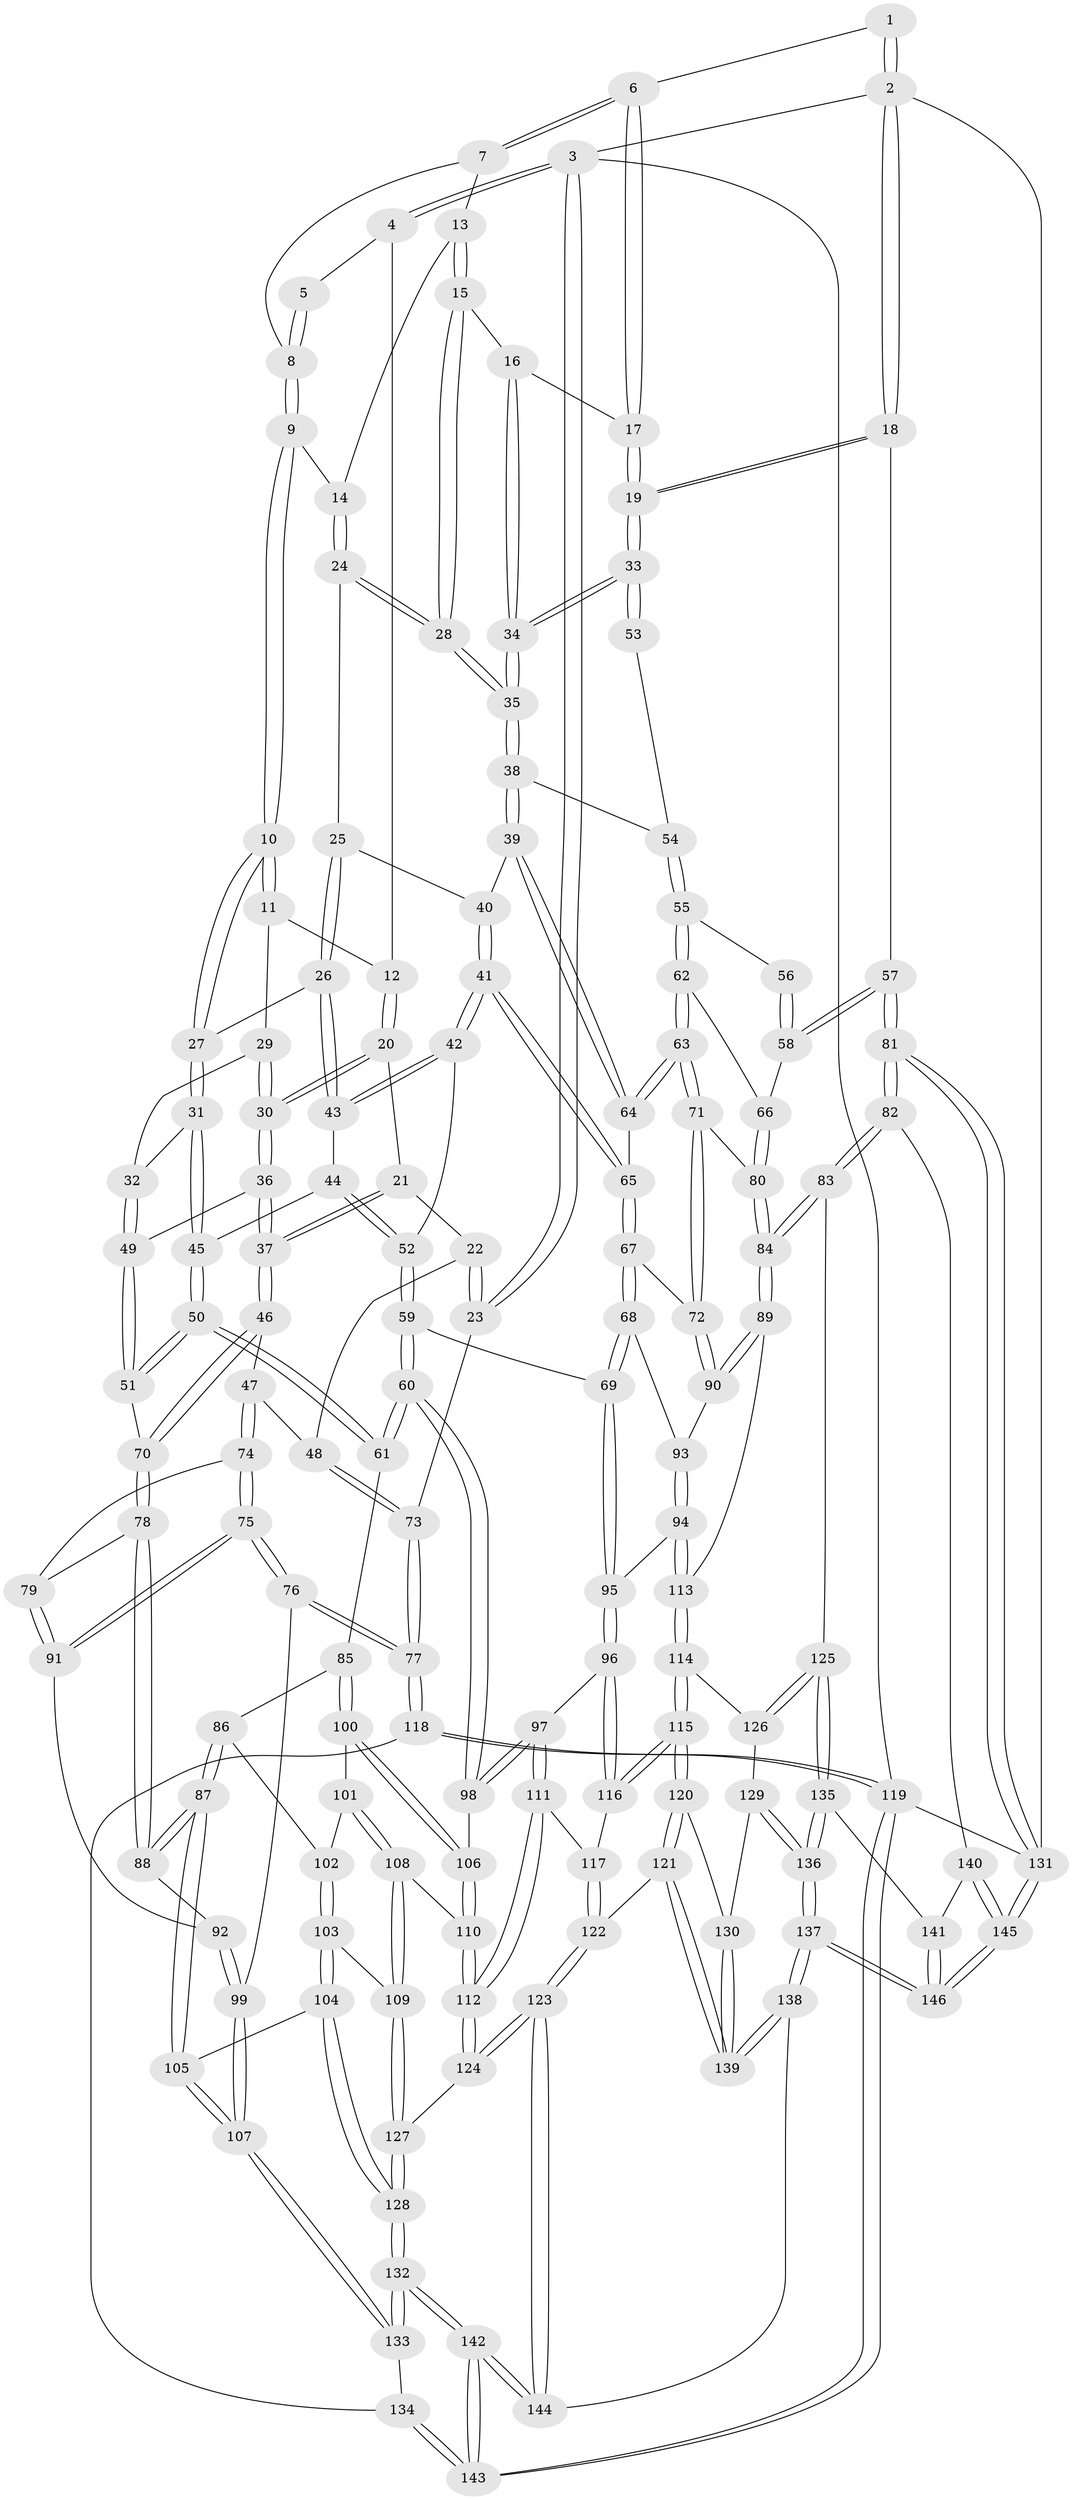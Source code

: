 // Generated by graph-tools (version 1.1) at 2025/38/03/09/25 02:38:40]
// undirected, 146 vertices, 362 edges
graph export_dot {
graph [start="1"]
  node [color=gray90,style=filled];
  1 [pos="+0.97033230975641+0"];
  2 [pos="+1+0"];
  3 [pos="+0+0"];
  4 [pos="+0.3024260618736328+0"];
  5 [pos="+0.606927274909968+0"];
  6 [pos="+0.8445188587696036+0.08677181034518514"];
  7 [pos="+0.7479858022364767+0.0561639806564851"];
  8 [pos="+0.6295656179004885+0"];
  9 [pos="+0.6180157601014625+0.041120418317502024"];
  10 [pos="+0.5013427608680141+0.18398585312046978"];
  11 [pos="+0.3822207850602082+0.15371001912024776"];
  12 [pos="+0.302853903524541+0"];
  13 [pos="+0.7543652189618769+0.14243769742979942"];
  14 [pos="+0.6341691305052238+0.07183759023148195"];
  15 [pos="+0.7898420490836534+0.23842193664910014"];
  16 [pos="+0.8205500320939352+0.20875817450020057"];
  17 [pos="+0.8477467224928761+0.09303691312386728"];
  18 [pos="+1+0.13760001976314112"];
  19 [pos="+1+0.14619823076957156"];
  20 [pos="+0.11986058551343776+0.21431547642229906"];
  21 [pos="+0.08956825808414598+0.21621761242919807"];
  22 [pos="+0+0.20045669186750684"];
  23 [pos="+0+0.08821244643918395"];
  24 [pos="+0.7086545688068207+0.23595975217855003"];
  25 [pos="+0.6267442052241546+0.27799809200386666"];
  26 [pos="+0.6073485589195909+0.28282877527261974"];
  27 [pos="+0.5321562931720794+0.25485424002445534"];
  28 [pos="+0.7823728311483019+0.24862822029396978"];
  29 [pos="+0.36192497150680486+0.1867707849113072"];
  30 [pos="+0.25236560732834973+0.2920606000770577"];
  31 [pos="+0.4877501598688085+0.3186347609410767"];
  32 [pos="+0.41779030253194094+0.3319002053884109"];
  33 [pos="+1+0.20987842998633038"];
  34 [pos="+1+0.21088140636470665"];
  35 [pos="+0.8076503431445795+0.32060507641492597"];
  36 [pos="+0.26843323120577645+0.3476777482611002"];
  37 [pos="+0.12784270418387686+0.4391895618459817"];
  38 [pos="+0.8099497069614218+0.3383535253472136"];
  39 [pos="+0.7852143671567611+0.36680599083146065"];
  40 [pos="+0.6739075680346046+0.3419910396270442"];
  41 [pos="+0.6912678155921064+0.42579344612061854"];
  42 [pos="+0.6246960355783043+0.40733194522287547"];
  43 [pos="+0.6074895872753927+0.29609197069646376"];
  44 [pos="+0.5528623434118195+0.38845016575799923"];
  45 [pos="+0.4976102898954445+0.366634430441333"];
  46 [pos="+0.1260694913324905+0.4419465354733259"];
  47 [pos="+0.1226213923975048+0.4449627914099127"];
  48 [pos="+0.07868514393316348+0.4500547292142953"];
  49 [pos="+0.3237223011731352+0.40273190890074184"];
  50 [pos="+0.4551743994802217+0.542214293755199"];
  51 [pos="+0.3300193396190279+0.42430132855406805"];
  52 [pos="+0.5882991254718208+0.43116656280900084"];
  53 [pos="+0.9751319059063474+0.34574662205672646"];
  54 [pos="+0.8374918007836922+0.35626532572577263"];
  55 [pos="+0.8778552764445826+0.42338191820773863"];
  56 [pos="+0.9684835348209084+0.3725188020941564"];
  57 [pos="+1+0.5761892833257792"];
  58 [pos="+0.9541949128952086+0.4692799446354828"];
  59 [pos="+0.5075026927355275+0.5666508808945138"];
  60 [pos="+0.47417636968922683+0.569728536225851"];
  61 [pos="+0.46974454613370736+0.5681898206639884"];
  62 [pos="+0.9000531651493898+0.4677670044682651"];
  63 [pos="+0.8409834447687002+0.4996610554400725"];
  64 [pos="+0.7503010697477751+0.41636388363923854"];
  65 [pos="+0.718243539552005+0.4400595822719803"];
  66 [pos="+0.9154979957078379+0.4740082585111488"];
  67 [pos="+0.7021400422237624+0.5458893030830452"];
  68 [pos="+0.6881530451656168+0.5542934915758178"];
  69 [pos="+0.5706965204488507+0.5839880800523468"];
  70 [pos="+0.2545371397655392+0.49786395393761457"];
  71 [pos="+0.8157276229983482+0.5429352461931838"];
  72 [pos="+0.7824795233313765+0.572163799360048"];
  73 [pos="+0+0.5666986382004023"];
  74 [pos="+0.14898685700650835+0.5224860481014675"];
  75 [pos="+0.044667662416548966+0.6296337629086188"];
  76 [pos="+0+0.6634245997382229"];
  77 [pos="+0+0.6457557971253771"];
  78 [pos="+0.2253973100727631+0.5679593633102729"];
  79 [pos="+0.21004420309206764+0.5629482463141627"];
  80 [pos="+0.9093502451454202+0.5659370225501645"];
  81 [pos="+1+0.7334379371966585"];
  82 [pos="+1+0.7349353185119007"];
  83 [pos="+0.9695077582951726+0.7069193457485315"];
  84 [pos="+0.9609738066469+0.7036142338708593"];
  85 [pos="+0.4406743758863369+0.5867722205951408"];
  86 [pos="+0.34822294268357823+0.6327162245795673"];
  87 [pos="+0.26936680678897984+0.6580331916546789"];
  88 [pos="+0.265662565301154+0.6550847283833802"];
  89 [pos="+0.8522787978254233+0.6936183461032992"];
  90 [pos="+0.8409208319500676+0.6767869847513056"];
  91 [pos="+0.05881884796685177+0.6301866469789664"];
  92 [pos="+0.18557501328408516+0.6580897414277712"];
  93 [pos="+0.7103267915468302+0.6455704446345075"];
  94 [pos="+0.7061924391235481+0.7181360303143806"];
  95 [pos="+0.6357607993605784+0.7117373243154773"];
  96 [pos="+0.6143896949783572+0.753179426722986"];
  97 [pos="+0.5046231510405799+0.7365992585492539"];
  98 [pos="+0.4908427010930674+0.7048951468450222"];
  99 [pos="+0.08141746256546549+0.7902050563504601"];
  100 [pos="+0.40517807235358594+0.7378949802006719"];
  101 [pos="+0.3835181042257589+0.7505861598644364"];
  102 [pos="+0.36509252425119815+0.6934178797763777"];
  103 [pos="+0.358750122348988+0.8005953516181441"];
  104 [pos="+0.28688272150147903+0.7998101842095864"];
  105 [pos="+0.2570145845887207+0.7595854023496521"];
  106 [pos="+0.42963489886386047+0.7570693867352407"];
  107 [pos="+0.10006765208492996+0.8078177473665373"];
  108 [pos="+0.3643281349025067+0.7948097130993733"];
  109 [pos="+0.3592313209188853+0.8006138124114999"];
  110 [pos="+0.42725208057884034+0.7651665751999084"];
  111 [pos="+0.502409198614246+0.7886983074250875"];
  112 [pos="+0.47544946071477356+0.8338177365916384"];
  113 [pos="+0.7670533955937221+0.7532342946509641"];
  114 [pos="+0.7650313847374745+0.7618235805796794"];
  115 [pos="+0.6874204219478101+0.8516598306830628"];
  116 [pos="+0.6142477457949489+0.7732755793135498"];
  117 [pos="+0.5800345195896397+0.8045865126432159"];
  118 [pos="+0+1"];
  119 [pos="+0+1"];
  120 [pos="+0.6870088014230562+0.8542818340441896"];
  121 [pos="+0.6598396004673299+0.887570117387932"];
  122 [pos="+0.5714247575836608+0.9000901912872086"];
  123 [pos="+0.5302183204149821+0.9259462639661749"];
  124 [pos="+0.46525304863696265+0.8672604907978948"];
  125 [pos="+0.8502889846691322+0.8772607418188076"];
  126 [pos="+0.8008973814285019+0.8264944124970467"];
  127 [pos="+0.44321992962419715+0.8685208200808727"];
  128 [pos="+0.26959063472712935+1"];
  129 [pos="+0.7564724745633531+0.8926304162862031"];
  130 [pos="+0.7510058479322301+0.8930307580373749"];
  131 [pos="+1+1"];
  132 [pos="+0.2623798133552076+1"];
  133 [pos="+0.10488061899044324+0.8494994206490397"];
  134 [pos="+0.09979162637511024+0.8554395322699919"];
  135 [pos="+0.851465960078242+0.9000055658476754"];
  136 [pos="+0.8420663734119699+0.9128896001288774"];
  137 [pos="+0.7755310960124089+1"];
  138 [pos="+0.7618994828636929+1"];
  139 [pos="+0.7368486296100792+1"];
  140 [pos="+0.9697599773901501+0.9019527769201534"];
  141 [pos="+0.945384164665744+0.911902583831222"];
  142 [pos="+0.2603720933940695+1"];
  143 [pos="+0+1"];
  144 [pos="+0.52366897805951+1"];
  145 [pos="+0.975462827221916+1"];
  146 [pos="+0.8199972607479611+1"];
  1 -- 2;
  1 -- 2;
  1 -- 6;
  2 -- 3;
  2 -- 18;
  2 -- 18;
  2 -- 131;
  3 -- 4;
  3 -- 4;
  3 -- 23;
  3 -- 23;
  3 -- 119;
  4 -- 5;
  4 -- 12;
  5 -- 8;
  5 -- 8;
  6 -- 7;
  6 -- 7;
  6 -- 17;
  6 -- 17;
  7 -- 8;
  7 -- 13;
  8 -- 9;
  8 -- 9;
  9 -- 10;
  9 -- 10;
  9 -- 14;
  10 -- 11;
  10 -- 11;
  10 -- 27;
  10 -- 27;
  11 -- 12;
  11 -- 29;
  12 -- 20;
  12 -- 20;
  13 -- 14;
  13 -- 15;
  13 -- 15;
  14 -- 24;
  14 -- 24;
  15 -- 16;
  15 -- 28;
  15 -- 28;
  16 -- 17;
  16 -- 34;
  16 -- 34;
  17 -- 19;
  17 -- 19;
  18 -- 19;
  18 -- 19;
  18 -- 57;
  19 -- 33;
  19 -- 33;
  20 -- 21;
  20 -- 30;
  20 -- 30;
  21 -- 22;
  21 -- 37;
  21 -- 37;
  22 -- 23;
  22 -- 23;
  22 -- 48;
  23 -- 73;
  24 -- 25;
  24 -- 28;
  24 -- 28;
  25 -- 26;
  25 -- 26;
  25 -- 40;
  26 -- 27;
  26 -- 43;
  26 -- 43;
  27 -- 31;
  27 -- 31;
  28 -- 35;
  28 -- 35;
  29 -- 30;
  29 -- 30;
  29 -- 32;
  30 -- 36;
  30 -- 36;
  31 -- 32;
  31 -- 45;
  31 -- 45;
  32 -- 49;
  32 -- 49;
  33 -- 34;
  33 -- 34;
  33 -- 53;
  33 -- 53;
  34 -- 35;
  34 -- 35;
  35 -- 38;
  35 -- 38;
  36 -- 37;
  36 -- 37;
  36 -- 49;
  37 -- 46;
  37 -- 46;
  38 -- 39;
  38 -- 39;
  38 -- 54;
  39 -- 40;
  39 -- 64;
  39 -- 64;
  40 -- 41;
  40 -- 41;
  41 -- 42;
  41 -- 42;
  41 -- 65;
  41 -- 65;
  42 -- 43;
  42 -- 43;
  42 -- 52;
  43 -- 44;
  44 -- 45;
  44 -- 52;
  44 -- 52;
  45 -- 50;
  45 -- 50;
  46 -- 47;
  46 -- 70;
  46 -- 70;
  47 -- 48;
  47 -- 74;
  47 -- 74;
  48 -- 73;
  48 -- 73;
  49 -- 51;
  49 -- 51;
  50 -- 51;
  50 -- 51;
  50 -- 61;
  50 -- 61;
  51 -- 70;
  52 -- 59;
  52 -- 59;
  53 -- 54;
  54 -- 55;
  54 -- 55;
  55 -- 56;
  55 -- 62;
  55 -- 62;
  56 -- 58;
  56 -- 58;
  57 -- 58;
  57 -- 58;
  57 -- 81;
  57 -- 81;
  58 -- 66;
  59 -- 60;
  59 -- 60;
  59 -- 69;
  60 -- 61;
  60 -- 61;
  60 -- 98;
  60 -- 98;
  61 -- 85;
  62 -- 63;
  62 -- 63;
  62 -- 66;
  63 -- 64;
  63 -- 64;
  63 -- 71;
  63 -- 71;
  64 -- 65;
  65 -- 67;
  65 -- 67;
  66 -- 80;
  66 -- 80;
  67 -- 68;
  67 -- 68;
  67 -- 72;
  68 -- 69;
  68 -- 69;
  68 -- 93;
  69 -- 95;
  69 -- 95;
  70 -- 78;
  70 -- 78;
  71 -- 72;
  71 -- 72;
  71 -- 80;
  72 -- 90;
  72 -- 90;
  73 -- 77;
  73 -- 77;
  74 -- 75;
  74 -- 75;
  74 -- 79;
  75 -- 76;
  75 -- 76;
  75 -- 91;
  75 -- 91;
  76 -- 77;
  76 -- 77;
  76 -- 99;
  77 -- 118;
  77 -- 118;
  78 -- 79;
  78 -- 88;
  78 -- 88;
  79 -- 91;
  79 -- 91;
  80 -- 84;
  80 -- 84;
  81 -- 82;
  81 -- 82;
  81 -- 131;
  81 -- 131;
  82 -- 83;
  82 -- 83;
  82 -- 140;
  83 -- 84;
  83 -- 84;
  83 -- 125;
  84 -- 89;
  84 -- 89;
  85 -- 86;
  85 -- 100;
  85 -- 100;
  86 -- 87;
  86 -- 87;
  86 -- 102;
  87 -- 88;
  87 -- 88;
  87 -- 105;
  87 -- 105;
  88 -- 92;
  89 -- 90;
  89 -- 90;
  89 -- 113;
  90 -- 93;
  91 -- 92;
  92 -- 99;
  92 -- 99;
  93 -- 94;
  93 -- 94;
  94 -- 95;
  94 -- 113;
  94 -- 113;
  95 -- 96;
  95 -- 96;
  96 -- 97;
  96 -- 116;
  96 -- 116;
  97 -- 98;
  97 -- 98;
  97 -- 111;
  97 -- 111;
  98 -- 106;
  99 -- 107;
  99 -- 107;
  100 -- 101;
  100 -- 106;
  100 -- 106;
  101 -- 102;
  101 -- 108;
  101 -- 108;
  102 -- 103;
  102 -- 103;
  103 -- 104;
  103 -- 104;
  103 -- 109;
  104 -- 105;
  104 -- 128;
  104 -- 128;
  105 -- 107;
  105 -- 107;
  106 -- 110;
  106 -- 110;
  107 -- 133;
  107 -- 133;
  108 -- 109;
  108 -- 109;
  108 -- 110;
  109 -- 127;
  109 -- 127;
  110 -- 112;
  110 -- 112;
  111 -- 112;
  111 -- 112;
  111 -- 117;
  112 -- 124;
  112 -- 124;
  113 -- 114;
  113 -- 114;
  114 -- 115;
  114 -- 115;
  114 -- 126;
  115 -- 116;
  115 -- 116;
  115 -- 120;
  115 -- 120;
  116 -- 117;
  117 -- 122;
  117 -- 122;
  118 -- 119;
  118 -- 119;
  118 -- 134;
  119 -- 143;
  119 -- 143;
  119 -- 131;
  120 -- 121;
  120 -- 121;
  120 -- 130;
  121 -- 122;
  121 -- 139;
  121 -- 139;
  122 -- 123;
  122 -- 123;
  123 -- 124;
  123 -- 124;
  123 -- 144;
  123 -- 144;
  124 -- 127;
  125 -- 126;
  125 -- 126;
  125 -- 135;
  125 -- 135;
  126 -- 129;
  127 -- 128;
  127 -- 128;
  128 -- 132;
  128 -- 132;
  129 -- 130;
  129 -- 136;
  129 -- 136;
  130 -- 139;
  130 -- 139;
  131 -- 145;
  131 -- 145;
  132 -- 133;
  132 -- 133;
  132 -- 142;
  132 -- 142;
  133 -- 134;
  134 -- 143;
  134 -- 143;
  135 -- 136;
  135 -- 136;
  135 -- 141;
  136 -- 137;
  136 -- 137;
  137 -- 138;
  137 -- 138;
  137 -- 146;
  137 -- 146;
  138 -- 139;
  138 -- 139;
  138 -- 144;
  140 -- 141;
  140 -- 145;
  140 -- 145;
  141 -- 146;
  141 -- 146;
  142 -- 143;
  142 -- 143;
  142 -- 144;
  142 -- 144;
  145 -- 146;
  145 -- 146;
}
